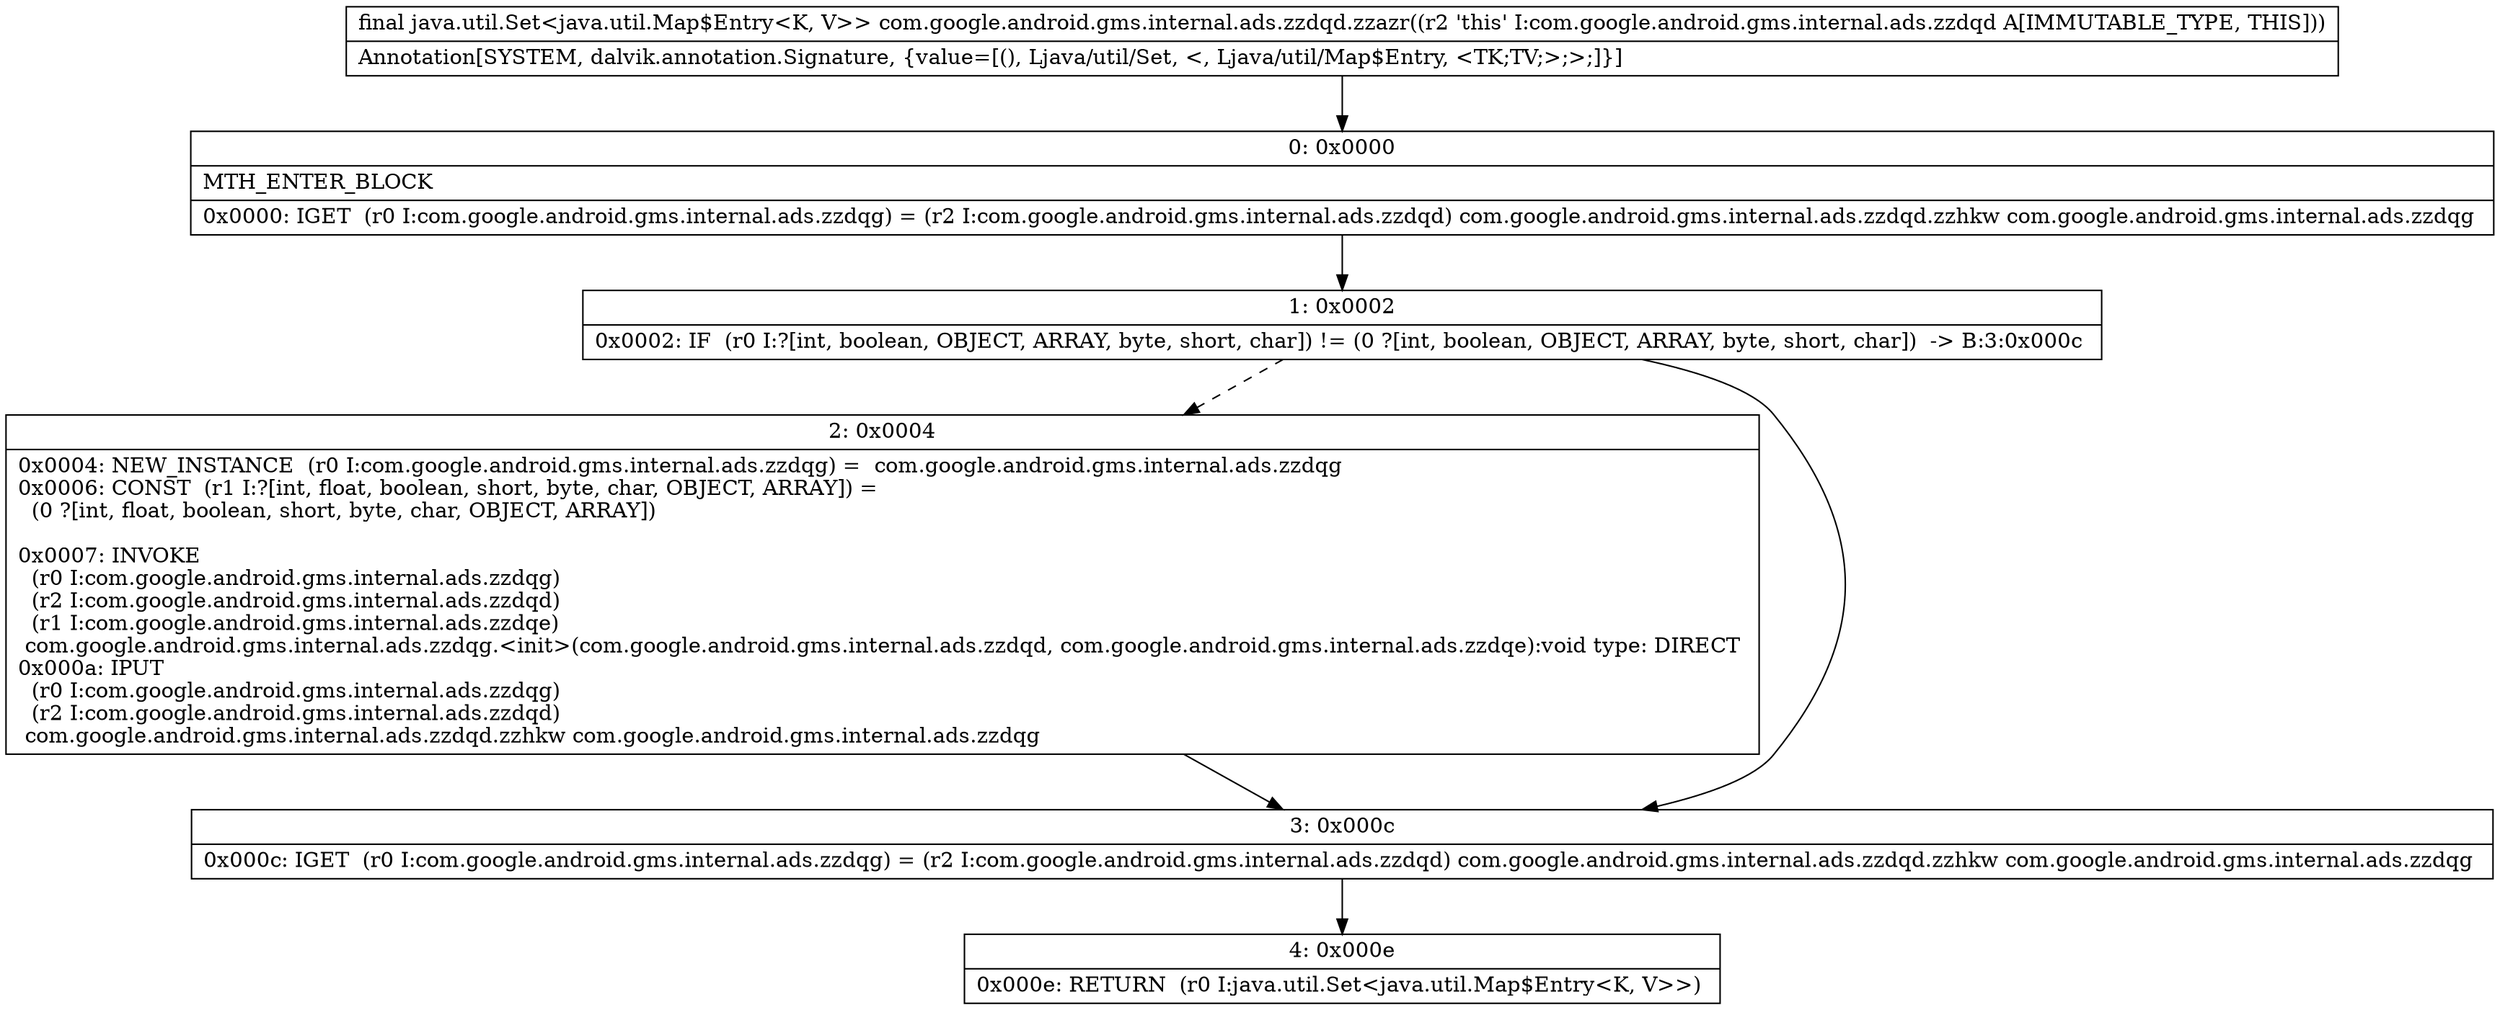 digraph "CFG forcom.google.android.gms.internal.ads.zzdqd.zzazr()Ljava\/util\/Set;" {
Node_0 [shape=record,label="{0\:\ 0x0000|MTH_ENTER_BLOCK\l|0x0000: IGET  (r0 I:com.google.android.gms.internal.ads.zzdqg) = (r2 I:com.google.android.gms.internal.ads.zzdqd) com.google.android.gms.internal.ads.zzdqd.zzhkw com.google.android.gms.internal.ads.zzdqg \l}"];
Node_1 [shape=record,label="{1\:\ 0x0002|0x0002: IF  (r0 I:?[int, boolean, OBJECT, ARRAY, byte, short, char]) != (0 ?[int, boolean, OBJECT, ARRAY, byte, short, char])  \-\> B:3:0x000c \l}"];
Node_2 [shape=record,label="{2\:\ 0x0004|0x0004: NEW_INSTANCE  (r0 I:com.google.android.gms.internal.ads.zzdqg) =  com.google.android.gms.internal.ads.zzdqg \l0x0006: CONST  (r1 I:?[int, float, boolean, short, byte, char, OBJECT, ARRAY]) = \l  (0 ?[int, float, boolean, short, byte, char, OBJECT, ARRAY])\l \l0x0007: INVOKE  \l  (r0 I:com.google.android.gms.internal.ads.zzdqg)\l  (r2 I:com.google.android.gms.internal.ads.zzdqd)\l  (r1 I:com.google.android.gms.internal.ads.zzdqe)\l com.google.android.gms.internal.ads.zzdqg.\<init\>(com.google.android.gms.internal.ads.zzdqd, com.google.android.gms.internal.ads.zzdqe):void type: DIRECT \l0x000a: IPUT  \l  (r0 I:com.google.android.gms.internal.ads.zzdqg)\l  (r2 I:com.google.android.gms.internal.ads.zzdqd)\l com.google.android.gms.internal.ads.zzdqd.zzhkw com.google.android.gms.internal.ads.zzdqg \l}"];
Node_3 [shape=record,label="{3\:\ 0x000c|0x000c: IGET  (r0 I:com.google.android.gms.internal.ads.zzdqg) = (r2 I:com.google.android.gms.internal.ads.zzdqd) com.google.android.gms.internal.ads.zzdqd.zzhkw com.google.android.gms.internal.ads.zzdqg \l}"];
Node_4 [shape=record,label="{4\:\ 0x000e|0x000e: RETURN  (r0 I:java.util.Set\<java.util.Map$Entry\<K, V\>\>) \l}"];
MethodNode[shape=record,label="{final java.util.Set\<java.util.Map$Entry\<K, V\>\> com.google.android.gms.internal.ads.zzdqd.zzazr((r2 'this' I:com.google.android.gms.internal.ads.zzdqd A[IMMUTABLE_TYPE, THIS]))  | Annotation[SYSTEM, dalvik.annotation.Signature, \{value=[(), Ljava\/util\/Set, \<, Ljava\/util\/Map$Entry, \<TK;TV;\>;\>;]\}]\l}"];
MethodNode -> Node_0;
Node_0 -> Node_1;
Node_1 -> Node_2[style=dashed];
Node_1 -> Node_3;
Node_2 -> Node_3;
Node_3 -> Node_4;
}

